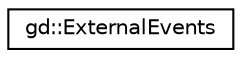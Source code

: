 digraph "Graphical Class Hierarchy"
{
  edge [fontname="Helvetica",fontsize="10",labelfontname="Helvetica",labelfontsize="10"];
  node [fontname="Helvetica",fontsize="10",shape=record];
  rankdir="LR";
  Node1 [label="gd::ExternalEvents",height=0.2,width=0.4,color="black", fillcolor="white", style="filled",URL="$classgd_1_1_external_events.html",tooltip="Contains a list of events not directly linked to a layout. "];
}
